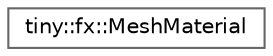 digraph "Graphical Class Hierarchy"
{
 // LATEX_PDF_SIZE
  bgcolor="transparent";
  edge [fontname=Helvetica,fontsize=10,labelfontname=Helvetica,labelfontsize=10];
  node [fontname=Helvetica,fontsize=10,shape=box,height=0.2,width=0.4];
  rankdir="LR";
  Node0 [id="Node000000",label="tiny::fx::MeshMaterial",height=0.2,width=0.4,color="grey40", fillcolor="white", style="filled",URL="$structtiny_1_1fx_1_1_mesh_material.html",tooltip=" "];
}

